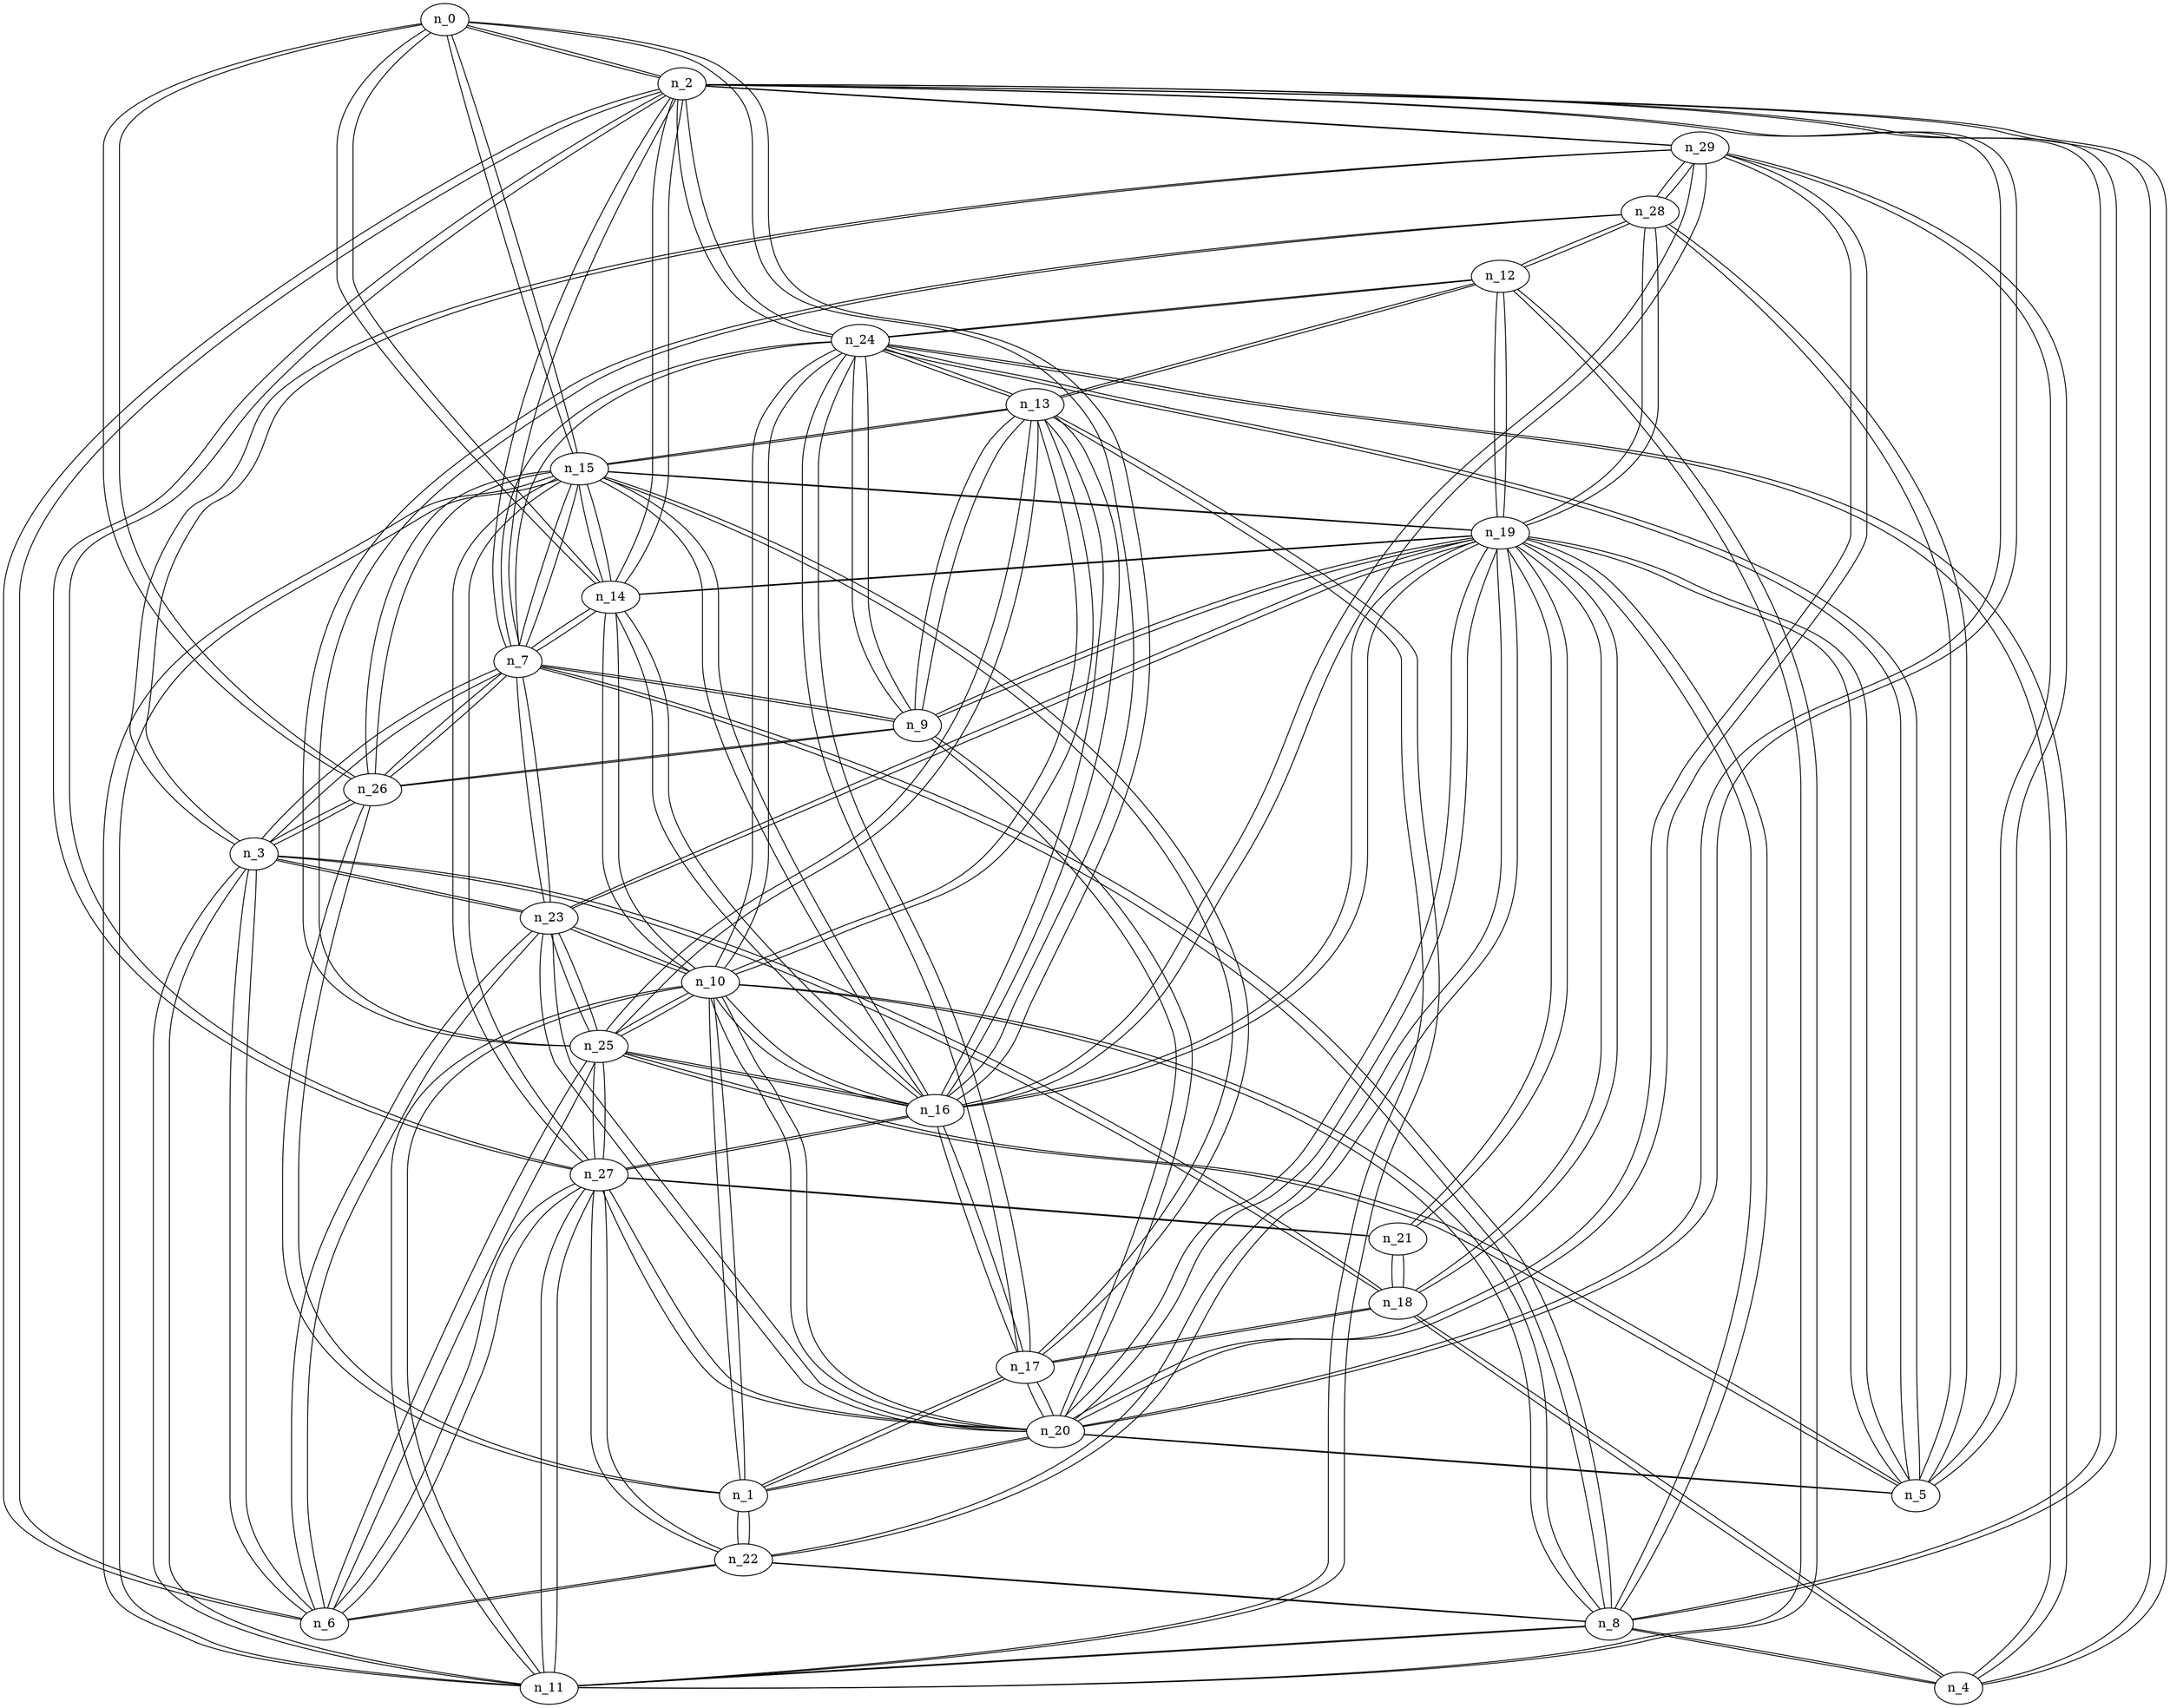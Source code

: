 graph g7 {
n_0--n_2
n_0--n_14
n_0--n_15
n_0--n_16
n_0--n_26
n_1--n_10
n_1--n_17
n_1--n_20
n_1--n_22
n_1--n_26
n_2--n_0
n_2--n_4
n_2--n_6
n_2--n_7
n_2--n_8
n_2--n_14
n_2--n_20
n_2--n_24
n_2--n_27
n_2--n_29
n_3--n_6
n_3--n_7
n_3--n_11
n_3--n_18
n_3--n_23
n_3--n_26
n_3--n_29
n_4--n_2
n_4--n_8
n_4--n_18
n_4--n_24
n_5--n_19
n_5--n_20
n_5--n_24
n_5--n_25
n_5--n_28
n_5--n_29
n_6--n_2
n_6--n_3
n_6--n_22
n_6--n_23
n_6--n_25
n_6--n_27
n_7--n_2
n_7--n_3
n_7--n_8
n_7--n_9
n_7--n_14
n_7--n_15
n_7--n_23
n_7--n_24
n_7--n_26
n_8--n_2
n_8--n_4
n_8--n_7
n_8--n_10
n_8--n_11
n_8--n_19
n_8--n_22
n_9--n_7
n_9--n_13
n_9--n_19
n_9--n_20
n_9--n_24
n_9--n_26
n_10--n_1
n_10--n_8
n_10--n_11
n_10--n_13
n_10--n_14
n_10--n_16
n_10--n_20
n_10--n_23
n_10--n_24
n_10--n_25
n_11--n_3
n_11--n_8
n_11--n_10
n_11--n_12
n_11--n_13
n_11--n_15
n_11--n_27
n_12--n_11
n_12--n_13
n_12--n_19
n_12--n_24
n_12--n_28
n_13--n_9
n_13--n_10
n_13--n_11
n_13--n_12
n_13--n_15
n_13--n_16
n_13--n_24
n_13--n_25
n_14--n_0
n_14--n_2
n_14--n_7
n_14--n_10
n_14--n_15
n_14--n_16
n_14--n_19
n_15--n_0
n_15--n_7
n_15--n_11
n_15--n_13
n_15--n_14
n_15--n_16
n_15--n_17
n_15--n_19
n_15--n_26
n_15--n_27
n_16--n_0
n_16--n_10
n_16--n_13
n_16--n_14
n_16--n_15
n_16--n_17
n_16--n_19
n_16--n_25
n_16--n_27
n_16--n_29
n_17--n_1
n_17--n_15
n_17--n_16
n_17--n_18
n_17--n_20
n_17--n_24
n_18--n_3
n_18--n_4
n_18--n_17
n_18--n_19
n_18--n_21
n_19--n_5
n_19--n_8
n_19--n_9
n_19--n_12
n_19--n_14
n_19--n_15
n_19--n_16
n_19--n_18
n_19--n_20
n_19--n_21
n_19--n_22
n_19--n_23
n_19--n_28
n_20--n_1
n_20--n_2
n_20--n_5
n_20--n_9
n_20--n_10
n_20--n_17
n_20--n_19
n_20--n_23
n_20--n_27
n_20--n_29
n_21--n_18
n_21--n_19
n_21--n_27
n_22--n_1
n_22--n_6
n_22--n_8
n_22--n_19
n_22--n_27
n_23--n_3
n_23--n_6
n_23--n_7
n_23--n_10
n_23--n_19
n_23--n_20
n_23--n_25
n_24--n_2
n_24--n_4
n_24--n_5
n_24--n_7
n_24--n_9
n_24--n_10
n_24--n_12
n_24--n_13
n_24--n_17
n_25--n_5
n_25--n_6
n_25--n_10
n_25--n_13
n_25--n_16
n_25--n_23
n_25--n_27
n_25--n_28
n_26--n_0
n_26--n_1
n_26--n_3
n_26--n_7
n_26--n_9
n_26--n_15
n_27--n_2
n_27--n_6
n_27--n_11
n_27--n_15
n_27--n_16
n_27--n_20
n_27--n_21
n_27--n_22
n_27--n_25
n_28--n_5
n_28--n_12
n_28--n_19
n_28--n_25
n_28--n_29
n_29--n_2
n_29--n_3
n_29--n_5
n_29--n_16
n_29--n_20
n_29--n_28
}
